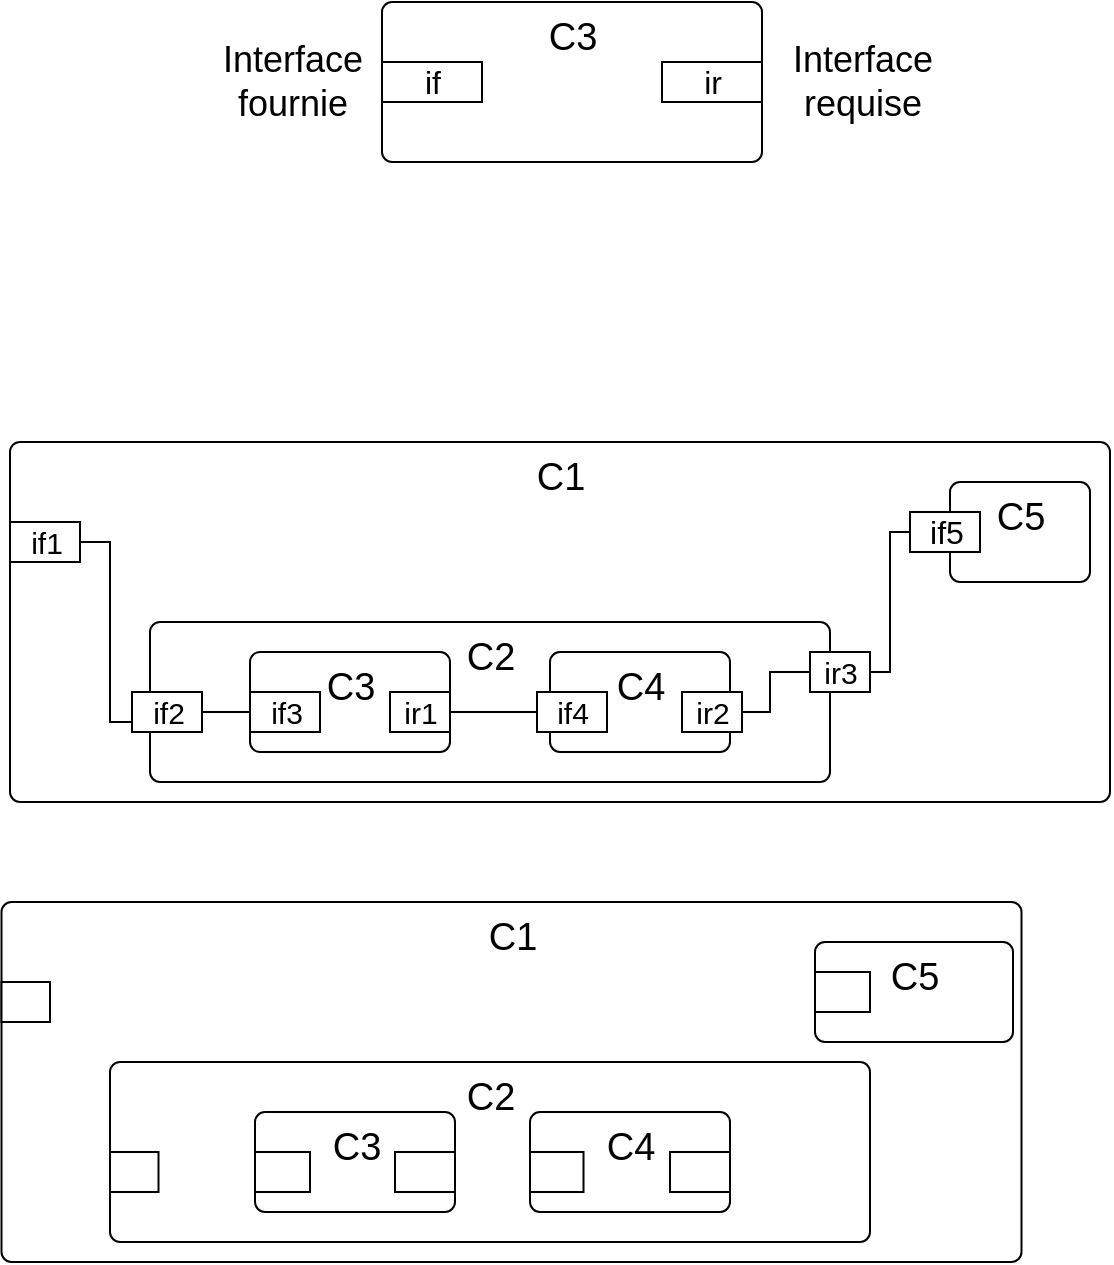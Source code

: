 <mxfile version="15.2.9" type="github">
  <diagram id="8mvwX7pJAU95_cU4-fAn" name="Page-1">
    <mxGraphModel dx="1129" dy="661" grid="1" gridSize="10" guides="1" tooltips="1" connect="1" arrows="1" fold="1" page="1" pageScale="1" pageWidth="827" pageHeight="1169" math="0" shadow="0">
      <root>
        <mxCell id="0" />
        <mxCell id="1" parent="0" />
        <mxCell id="DBkFjpXuM5m9NPrzc2UE-38" value="&lt;div align=&quot;center&quot;&gt;&lt;font style=&quot;font-size: 19px&quot;&gt;C1&lt;/font&gt;&lt;/div&gt;" style="html=1;align=center;verticalAlign=top;rounded=1;absoluteArcSize=1;arcSize=10;dashed=0;" parent="1" vertex="1">
          <mxGeometry x="130" y="280" width="550" height="180" as="geometry" />
        </mxCell>
        <mxCell id="DBkFjpXuM5m9NPrzc2UE-1" value="&lt;font style=&quot;font-size: 19px&quot;&gt;C3&lt;/font&gt;" style="html=1;align=center;verticalAlign=top;rounded=1;absoluteArcSize=1;arcSize=10;dashed=0;" parent="1" vertex="1">
          <mxGeometry x="316" y="60" width="190" height="80" as="geometry" />
        </mxCell>
        <mxCell id="DBkFjpXuM5m9NPrzc2UE-2" value="&lt;font style=&quot;font-size: 16px&quot;&gt;if&lt;/font&gt;" style="html=1;" parent="1" vertex="1">
          <mxGeometry x="316" y="90" width="50" height="20" as="geometry" />
        </mxCell>
        <mxCell id="DBkFjpXuM5m9NPrzc2UE-3" value="&lt;font style=&quot;font-size: 16px&quot;&gt;ir&lt;/font&gt;" style="html=1;" parent="1" vertex="1">
          <mxGeometry x="456" y="90" width="50" height="20" as="geometry" />
        </mxCell>
        <mxCell id="DBkFjpXuM5m9NPrzc2UE-4" value="&lt;font style=&quot;font-size: 18px&quot;&gt;Interface&lt;br&gt;fournie&lt;/font&gt;" style="text;html=1;align=center;verticalAlign=middle;resizable=0;points=[];autosize=1;strokeColor=none;fillColor=none;" parent="1" vertex="1">
          <mxGeometry x="226" y="80" width="90" height="40" as="geometry" />
        </mxCell>
        <mxCell id="DBkFjpXuM5m9NPrzc2UE-5" value="&lt;div style=&quot;font-size: 18px&quot;&gt;&lt;font style=&quot;font-size: 18px&quot;&gt;Interface&lt;/font&gt;&lt;/div&gt;&lt;div style=&quot;font-size: 18px&quot;&gt;&lt;font style=&quot;font-size: 18px&quot;&gt;requise&lt;br&gt;&lt;/font&gt;&lt;/div&gt;" style="text;html=1;align=center;verticalAlign=middle;resizable=0;points=[];autosize=1;strokeColor=none;fillColor=none;" parent="1" vertex="1">
          <mxGeometry x="511" y="85" width="90" height="30" as="geometry" />
        </mxCell>
        <mxCell id="DBkFjpXuM5m9NPrzc2UE-7" value="&lt;div align=&quot;center&quot;&gt;&lt;font style=&quot;font-size: 19px&quot;&gt;C2&lt;/font&gt;&lt;/div&gt;" style="html=1;align=center;verticalAlign=top;rounded=1;absoluteArcSize=1;arcSize=10;dashed=0;" parent="1" vertex="1">
          <mxGeometry x="200" y="370" width="340" height="80" as="geometry" />
        </mxCell>
        <mxCell id="DBkFjpXuM5m9NPrzc2UE-8" value="connV" style="html=1;" parent="1" vertex="1">
          <mxGeometry x="268.25" y="395" width="50" height="20" as="geometry" />
        </mxCell>
        <mxCell id="DBkFjpXuM5m9NPrzc2UE-9" value="&lt;font style=&quot;font-size: 19px&quot;&gt;C3&lt;/font&gt;" style="html=1;align=center;verticalAlign=top;rounded=1;absoluteArcSize=1;arcSize=10;dashed=0;" parent="1" vertex="1">
          <mxGeometry x="250" y="385" width="100" height="50" as="geometry" />
        </mxCell>
        <mxCell id="DBkFjpXuM5m9NPrzc2UE-10" value="&lt;font style=&quot;font-size: 15px&quot;&gt;if3&lt;/font&gt;" style="html=1;" parent="1" vertex="1">
          <mxGeometry x="250" y="405" width="35" height="20" as="geometry" />
        </mxCell>
        <mxCell id="DBkFjpXuM5m9NPrzc2UE-11" value="&lt;font style=&quot;font-size: 19px&quot;&gt;C4&lt;/font&gt;" style="html=1;align=center;verticalAlign=top;rounded=1;absoluteArcSize=1;arcSize=10;dashed=0;" parent="1" vertex="1">
          <mxGeometry x="400" y="385" width="90" height="50" as="geometry" />
        </mxCell>
        <mxCell id="DBkFjpXuM5m9NPrzc2UE-12" value="&lt;font style=&quot;font-size: 15px&quot;&gt;if4&lt;/font&gt;" style="html=1;" parent="1" vertex="1">
          <mxGeometry x="393.5" y="405" width="35" height="20" as="geometry" />
        </mxCell>
        <mxCell id="DBkFjpXuM5m9NPrzc2UE-13" value="" style="rounded=0;orthogonalLoop=1;jettySize=auto;html=1;endArrow=none;endFill=0;exitX=1;exitY=0.5;exitDx=0;exitDy=0;entryX=0;entryY=0.5;entryDx=0;entryDy=0;" parent="1" target="DBkFjpXuM5m9NPrzc2UE-12" edge="1">
          <mxGeometry relative="1" as="geometry">
            <mxPoint x="350" y="415" as="sourcePoint" />
            <mxPoint x="362.5" y="415" as="targetPoint" />
          </mxGeometry>
        </mxCell>
        <mxCell id="DBkFjpXuM5m9NPrzc2UE-16" value="&lt;font style=&quot;font-size: 15px&quot;&gt;if2&lt;/font&gt;" style="html=1;" parent="1" vertex="1">
          <mxGeometry x="191" y="405" width="35" height="20" as="geometry" />
        </mxCell>
        <mxCell id="DBkFjpXuM5m9NPrzc2UE-17" value="" style="rounded=0;orthogonalLoop=1;jettySize=auto;html=1;endArrow=none;endFill=0;exitX=1;exitY=0.5;exitDx=0;exitDy=0;entryX=0;entryY=0.5;entryDx=0;entryDy=0;" parent="1" source="DBkFjpXuM5m9NPrzc2UE-16" target="DBkFjpXuM5m9NPrzc2UE-10" edge="1">
          <mxGeometry relative="1" as="geometry">
            <mxPoint x="245" y="415" as="sourcePoint" />
            <mxPoint x="273.75" y="415" as="targetPoint" />
            <Array as="points" />
          </mxGeometry>
        </mxCell>
        <mxCell id="DBkFjpXuM5m9NPrzc2UE-18" value="" style="rounded=0;orthogonalLoop=1;jettySize=auto;html=1;endArrow=halfCircle;endFill=0;endSize=6;strokeWidth=1;" parent="1" edge="1">
          <mxGeometry relative="1" as="geometry">
            <mxPoint x="251.25" y="415" as="sourcePoint" />
            <mxPoint x="251.25" y="415" as="targetPoint" />
          </mxGeometry>
        </mxCell>
        <mxCell id="DBkFjpXuM5m9NPrzc2UE-19" value="&lt;font style=&quot;font-size: 15px&quot;&gt;ir1&lt;/font&gt;" style="html=1;" parent="1" vertex="1">
          <mxGeometry x="320" y="405" width="30" height="20" as="geometry" />
        </mxCell>
        <mxCell id="DBkFjpXuM5m9NPrzc2UE-21" value="&lt;font style=&quot;font-size: 19px&quot;&gt;C5&lt;/font&gt;" style="html=1;align=center;verticalAlign=top;rounded=1;absoluteArcSize=1;arcSize=10;dashed=0;" parent="1" vertex="1">
          <mxGeometry x="600" y="300" width="70" height="50" as="geometry" />
        </mxCell>
        <mxCell id="DBkFjpXuM5m9NPrzc2UE-26" value="" style="rounded=0;orthogonalLoop=1;jettySize=auto;html=1;endArrow=none;endFill=0;exitX=1;exitY=0.5;exitDx=0;exitDy=0;entryX=0;entryY=0.5;entryDx=0;entryDy=0;" parent="1" source="DBkFjpXuM5m9NPrzc2UE-32" target="DBkFjpXuM5m9NPrzc2UE-64" edge="1">
          <mxGeometry relative="1" as="geometry">
            <mxPoint x="636.75" y="440" as="sourcePoint" />
            <mxPoint x="507.75" y="325" as="targetPoint" />
            <Array as="points">
              <mxPoint x="510" y="415" />
              <mxPoint x="510" y="395" />
            </Array>
          </mxGeometry>
        </mxCell>
        <mxCell id="DBkFjpXuM5m9NPrzc2UE-32" value="&lt;font style=&quot;font-size: 15px&quot;&gt;ir2&lt;/font&gt;" style="html=1;" parent="1" vertex="1">
          <mxGeometry x="466" y="405" width="30" height="20" as="geometry" />
        </mxCell>
        <mxCell id="DBkFjpXuM5m9NPrzc2UE-33" value="&lt;font style=&quot;font-size: 16px&quot;&gt;if5&lt;/font&gt;" style="html=1;" parent="1" vertex="1">
          <mxGeometry x="580" y="315" width="35" height="20" as="geometry" />
        </mxCell>
        <mxCell id="DBkFjpXuM5m9NPrzc2UE-37" value="&lt;font style=&quot;font-size: 15px&quot;&gt;if1&lt;/font&gt;" style="html=1;" parent="1" vertex="1">
          <mxGeometry x="130" y="320" width="35" height="20" as="geometry" />
        </mxCell>
        <mxCell id="DBkFjpXuM5m9NPrzc2UE-40" value="" style="rounded=0;orthogonalLoop=1;jettySize=auto;html=1;endArrow=none;endFill=0;exitX=0;exitY=0.75;exitDx=0;exitDy=0;entryX=1;entryY=0.5;entryDx=0;entryDy=0;" parent="1" source="DBkFjpXuM5m9NPrzc2UE-16" target="DBkFjpXuM5m9NPrzc2UE-37" edge="1">
          <mxGeometry relative="1" as="geometry">
            <mxPoint x="169" y="420" as="sourcePoint" />
            <mxPoint x="200" y="330" as="targetPoint" />
            <Array as="points">
              <mxPoint x="180" y="420" />
              <mxPoint x="180" y="330" />
            </Array>
          </mxGeometry>
        </mxCell>
        <mxCell id="DBkFjpXuM5m9NPrzc2UE-41" value="&lt;div align=&quot;center&quot;&gt;&lt;font style=&quot;font-size: 19px&quot;&gt;C1&lt;/font&gt;&lt;/div&gt;" style="html=1;align=center;verticalAlign=top;rounded=1;absoluteArcSize=1;arcSize=10;dashed=0;" parent="1" vertex="1">
          <mxGeometry x="125.75" y="510" width="510" height="180" as="geometry" />
        </mxCell>
        <mxCell id="DBkFjpXuM5m9NPrzc2UE-42" value="&lt;div align=&quot;center&quot;&gt;&lt;font style=&quot;font-size: 19px&quot;&gt;C2&lt;/font&gt;&lt;/div&gt;" style="html=1;align=center;verticalAlign=top;rounded=1;absoluteArcSize=1;arcSize=10;dashed=0;" parent="1" vertex="1">
          <mxGeometry x="180" y="590" width="380" height="90" as="geometry" />
        </mxCell>
        <mxCell id="DBkFjpXuM5m9NPrzc2UE-43" value="connV" style="html=1;" parent="1" vertex="1">
          <mxGeometry x="270.75" y="625" width="50" height="20" as="geometry" />
        </mxCell>
        <mxCell id="DBkFjpXuM5m9NPrzc2UE-44" value="&lt;font style=&quot;font-size: 19px&quot;&gt;C3&lt;/font&gt;" style="html=1;align=center;verticalAlign=top;rounded=1;absoluteArcSize=1;arcSize=10;dashed=0;" parent="1" vertex="1">
          <mxGeometry x="252.5" y="615" width="100" height="50" as="geometry" />
        </mxCell>
        <mxCell id="DBkFjpXuM5m9NPrzc2UE-45" value="" style="html=1;" parent="1" vertex="1">
          <mxGeometry x="252.5" y="635" width="27.5" height="20" as="geometry" />
        </mxCell>
        <mxCell id="DBkFjpXuM5m9NPrzc2UE-46" value="&lt;font style=&quot;font-size: 19px&quot;&gt;C4&lt;/font&gt;" style="html=1;align=center;verticalAlign=top;rounded=1;absoluteArcSize=1;arcSize=10;dashed=0;" parent="1" vertex="1">
          <mxGeometry x="390" y="615" width="100" height="50" as="geometry" />
        </mxCell>
        <mxCell id="DBkFjpXuM5m9NPrzc2UE-47" value="" style="html=1;" parent="1" vertex="1">
          <mxGeometry x="390" y="635" width="26.75" height="20" as="geometry" />
        </mxCell>
        <mxCell id="DBkFjpXuM5m9NPrzc2UE-49" value="" style="html=1;" parent="1" vertex="1">
          <mxGeometry x="180" y="635" width="24.25" height="20" as="geometry" />
        </mxCell>
        <mxCell id="DBkFjpXuM5m9NPrzc2UE-51" value="" style="rounded=0;orthogonalLoop=1;jettySize=auto;html=1;endArrow=halfCircle;endFill=0;endSize=6;strokeWidth=1;" parent="1" edge="1">
          <mxGeometry relative="1" as="geometry">
            <mxPoint x="253.75" y="645" as="sourcePoint" />
            <mxPoint x="253.75" y="645" as="targetPoint" />
          </mxGeometry>
        </mxCell>
        <mxCell id="DBkFjpXuM5m9NPrzc2UE-52" value="" style="html=1;" parent="1" vertex="1">
          <mxGeometry x="322.5" y="635" width="30" height="20" as="geometry" />
        </mxCell>
        <mxCell id="DBkFjpXuM5m9NPrzc2UE-53" value="&lt;font style=&quot;font-size: 19px&quot;&gt;C5&lt;/font&gt;" style="html=1;align=center;verticalAlign=top;rounded=1;absoluteArcSize=1;arcSize=10;dashed=0;" parent="1" vertex="1">
          <mxGeometry x="532.5" y="530" width="99" height="50" as="geometry" />
        </mxCell>
        <mxCell id="DBkFjpXuM5m9NPrzc2UE-57" value="" style="html=1;" parent="1" vertex="1">
          <mxGeometry x="460" y="635" width="30" height="20" as="geometry" />
        </mxCell>
        <mxCell id="DBkFjpXuM5m9NPrzc2UE-58" value="" style="html=1;" parent="1" vertex="1">
          <mxGeometry x="532.5" y="545" width="27.5" height="20" as="geometry" />
        </mxCell>
        <mxCell id="DBkFjpXuM5m9NPrzc2UE-59" value="" style="html=1;" parent="1" vertex="1">
          <mxGeometry x="125.75" y="550" width="24.25" height="20" as="geometry" />
        </mxCell>
        <mxCell id="DBkFjpXuM5m9NPrzc2UE-64" value="&lt;font style=&quot;font-size: 15px&quot;&gt;ir3&lt;/font&gt;" style="html=1;" parent="1" vertex="1">
          <mxGeometry x="530" y="385" width="30" height="20" as="geometry" />
        </mxCell>
        <mxCell id="DBkFjpXuM5m9NPrzc2UE-65" value="" style="rounded=0;orthogonalLoop=1;jettySize=auto;html=1;endArrow=none;endFill=0;exitX=1;exitY=0.5;exitDx=0;exitDy=0;entryX=0;entryY=0.5;entryDx=0;entryDy=0;" parent="1" source="DBkFjpXuM5m9NPrzc2UE-64" target="DBkFjpXuM5m9NPrzc2UE-33" edge="1">
          <mxGeometry relative="1" as="geometry">
            <mxPoint x="472.75" y="425" as="sourcePoint" />
            <mxPoint x="516" y="405" as="targetPoint" />
            <Array as="points">
              <mxPoint x="570" y="395" />
              <mxPoint x="570" y="325" />
            </Array>
          </mxGeometry>
        </mxCell>
      </root>
    </mxGraphModel>
  </diagram>
</mxfile>
